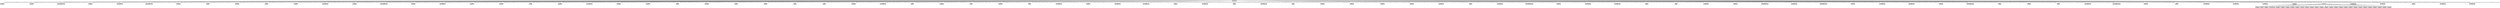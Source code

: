 digraph ID3_Tree {
"0" [shape=box, style=filled, label="Favorite Fruit
", weight=1]
"1" [shape=box, style=filled, label="Browser App
(1)
", weight=2]
0 -> 1 [ label = "1=Apple,2=Banana,3=Melon,4=Orange,5=Pineapple,6=Cherry,7=Pear,8=Plum,9=Kiwi,10=Strawberry"];
"2" [shape=box, style=filled, label="Browser App
(1)
", weight=2]
0 -> 2 [ label = "1=Apple,2=Banana,3=Pear,4=Orange,5=Cherry,6=Strawberry,7=Plum,8=Kiwi,9=Melon,10=Pineapple"];
"3" [shape=box, style=filled, label="Comics/Manga reader App
(1)
", weight=2]
0 -> 3 [ label = "1=Apple,2=Banana,3=Pineapple,4=Orange,5=Pear,6=Strawberry,7=Melon,8=Plum,9=Cherry,10=Kiwi"];
"4" [shape=box, style=filled, label="Browser App
(1)
", weight=2]
0 -> 4 [ label = "1=Apple,2=Banana,3=Strawberry,4=Melon,5=Pear,6=Kiwi,7=Cherry,8=Plum,9=Orange,10=Pineapple"];
"5" [shape=box, style=filled, label="Social Netwerk App
(1)
", weight=2]
0 -> 5 [ label = "1=Apple,2=Banana,3=Strawberry,4=Orange,5=Pineapple,6=Pear,7=Melon,8=Plum,9=Cherry,10=Kiwi"];
"6" [shape=box, style=filled, label="Banking Operations App
(1)
", weight=2]
0 -> 6 [ label = "1=Apple,2=Melon,3=Banana,4=Pear,5=Plum,6=Cherry,7=Orange,8=Strawberry,9=Pineapple,10=Kiwi"];
"7" [shape=box, style=filled, label="Browser App
(1)
", weight=2]
0 -> 7 [ label = "1=Apple,2=Orange,3=Strawberry,4=Banana,5=Kiwi,6=Cherry,7=Pear,8=Plum,9=Pineapple,10=Melon"];
"8" [shape=box, style=filled, label="Game App
(1)
", weight=2]
0 -> 8 [ label = "1=Apple,2=Pineapple,3=Melon,4=Orange,5=Pear,6=Cherry,7=Banana,8=Kiwi,9=Strawberry,10=Plum"];
"9" [shape=box, style=filled, label="Browser App
(1)
", weight=2]
0 -> 9 [ label = "1=Apple,2=Pineapple,3=Orange,4=Cherry,5=Kiwi,6=Plum,7=Strawberry,8=Melon,9=Pear,10=Banana"];
"10" [shape=box, style=filled, label="Other App
(1)
", weight=2]
0 -> 10 [ label = "1=Apple,2=Pineapple,3=Plum,4=Orange,5=Pear,6=Banana,7=Cherry,8=Strawberry,9=Melon,10=Kiwi"];
"11" [shape=box, style=filled, label="Browser App
(1)
", weight=2]
0 -> 11 [ label = "1=Apple,2=Plum,3=Melon,4=Cherry,5=Kiwi,6=Pear,7=Orange,8=Strawberry,9=Pineapple,10=Banana"];
"12" [shape=box, style=filled, label="Social Netwerk App
(1)
", weight=2]
0 -> 12 [ label = "1=Apple,2=Strawberry,3=Banana,4=Orange,5=Kiwi,6=Melon,7=Plum,8=Cherry,9=Pear,10=Pineapple"];
"13" [shape=box, style=filled, label="Browser App
(1)
", weight=2]
0 -> 13 [ label = "1=Apple,2=Strawberry,3=Orange,4=Pineapple,5=Banana,6=Cherry,7=Melon,8=Pear,9=Kiwi,10=Plum"];
"14" [shape=box, style=filled, label="Banking Operations App
(1)
", weight=2]
0 -> 14 [ label = "1=Banana,2=Apple,3=Melon,4=Pear,5=Orange,6=Strawberry,7=Cherry,8=Plum,9=Pineapple,10=Kiwi"];
"15" [shape=box, style=filled, label="Browser App
(1)
", weight=2]
0 -> 15 [ label = "1=Banana,2=Apple,3=Melon,4=Pineapple,5=Strawberry,6=Orange,7=Pear,8=Kiwi,9=Cherry,10=Plum"];
"16" [shape=box, style=filled, label="Health/Fitness App
(1)
", weight=2]
0 -> 16 [ label = "1=Banana,2=Apple,3=Orange,4=Cherry,5=Melon,6=Pineapple,7=Strawberry,8=Pear,9=Kiwi,10=Plum"];
"17" [shape=box, style=filled, label="Browser App
(1)
", weight=2]
0 -> 17 [ label = "1=Banana,2=Apple,3=Orange,4=Cherry,5=Pineapple,6=Strawberry,7=Plum,8=Pear,9=Kiwi,10=Melon"];
"18" [shape=box, style=filled, label="Browser App
(1)
", weight=2]
0 -> 18 [ label = "1=Banana,2=Apple,3=Orange,4=Pineapple,5=Strawberry,6=Plum,7=Melon,8=Cherry,9=Pear,10=Kiwi"];
"19" [shape=box, style=filled, label="GPS App
(1)
", weight=2]
0 -> 19 [ label = "1=Banana,2=Apple,3=Pear,4=Strawberry,5=Kiwi,6=Melon,7=Plum,8=Orange,9=Cherry,10=Pineapple"];
"20" [shape=box, style=filled, label="Browser App
(1)
", weight=2]
0 -> 20 [ label = "1=Banana,2=Apple,3=Strawberry,4=Plum,5=Cherry,6=Pear,7=Kiwi,8=Pineapple,9=Orange,10=Melon"];
"21" [shape=box, style=filled, label="Social Netwerk App
(1)
", weight=2]
0 -> 21 [ label = "1=Banana,2=Cherry,3=Pear,4=Plum,5=Orange,6=Kiwi,7=Apple,8=Pineapple,9=Strawberry,10=Melon"];
"22" [shape=box, style=filled, label="Browser App
(1)
", weight=2]
0 -> 22 [ label = "1=Banana,2=Cherry,3=Strawberry,4=Orange,5=Melon,6=Pear,7=Plum,8=Pineapple,9=Apple,10=Kiwi"];
"23" [shape=box, style=filled, label="Browser App
(1)
", weight=2]
0 -> 23 [ label = "1=Banana,2=Kiwi,3=Melon,4=Orange,5=Plum,6=Strawberry,7=Pear,8=Cherry,9=Pineapple,10=Apple"];
"24" [shape=box, style=filled, label="GPS App
(1)
", weight=2]
0 -> 24 [ label = "1=Banana,2=Melon,3=Cherry,4=Apple,5=Pear,6=Orange,7=Kiwi,8=Strawberry,9=Plum,10=Pineapple"];
"25" [shape=box, style=filled, label="Browser App
(1)
", weight=2]
0 -> 25 [ label = "1=Banana,2=Orange,3=Apple,4=Pineapple,5=Strawberry,6=Kiwi,7=Melon,8=Pear,9=Cherry,10=Plum"];
"26" [shape=box, style=filled, label="Other App
(1)
", weight=2]
0 -> 26 [ label = "1=Banana,2=Orange,3=Pear,4=Melon,5=Pineapple,6=Cherry,7=Kiwi,8=Plum,9=Apple,10=Strawberry"];
"27" [shape=box, style=filled, label="Other App
(1)
", weight=2]
0 -> 27 [ label = "1=Banana,2=Orange,3=Strawberry,4=Pear,5=Apple,6=Melon,7=Kiwi,8=Plum,9=Cherry,10=Pineapple"];
"28" [shape=box, style=filled, label="GPS App
(1)
", weight=2]
0 -> 28 [ label = "1=Banana,2=Orange,3=Strawberry,4=Pear,5=Apple,6=Pineapple,7=Cherry,8=Kiwi,9=Plum,10=Melon"];
"29" [shape=box, style=filled, label="GPS App
(1)
", weight=2]
0 -> 29 [ label = "1=Banana,2=Strawberry,3=Apple,4=Pear,5=Cherry,6=Orange,7=Melon,8=Plum,9=Kiwi,10=Pineapple"];
"30" [shape=box, style=filled, label="Browser App
(1)
", weight=2]
0 -> 30 [ label = "1=Banana,2=Strawberry,3=Cherry,4=Kiwi,5=Pineapple,6=Pear,7=Orange,8=Melon,9=Plum,10=Apple"];
"31" [shape=box, style=filled, label="Social Netwerk App
(1)
", weight=2]
0 -> 31 [ label = "1=Banana,2=Strawberry,3=Pineapple,4=Kiwi,5=Apple,6=Cherry,7=Orange,8=Melon,9=Pear,10=Plum"];
"32" [shape=box, style=filled, label="GPS App
(1)
", weight=2]
0 -> 32 [ label = "1=Cherry,2=Banana,3=Orange,4=Apple,5=Strawberry,6=Melon,7=Plum,8=Pear,9=Pineapple,10=Kiwi"];
"33" [shape=box, style=filled, label="Browser App
(1)
", weight=2]
0 -> 33 [ label = "1=Cherry,2=Banana,3=Orange,4=Plum,5=Pear,6=Kiwi,7=Apple,8=Pineapple,9=Melon,10=Strawberry"];
"34" [shape=box, style=filled, label="Pay app
(1)
", weight=2]
0 -> 34 [ label = "1=Cherry,2=Orange,3=Strawberry,4=Kiwi,5=Banana,6=Pineapple,7=Pear,8=Plum,9=Apple,10=Melon"];
"35" [shape=box, style=filled, label="Browser App
(1)
", weight=2]
0 -> 35 [ label = "1=Cherry,2=Pineapple,3=Kiwi,4=Strawberry,5=Melon,6=Banana,7=Melon,8=Plum,9=Pear,10=Apple"];
"36" [shape=box, style=filled, label="Pay app
(1)
", weight=2]
0 -> 36 [ label = "1=Cherry,2=Strawberry,3=Apple,4=Orange,5=Kiwi,6=Banana,7=Pineapple,8=Melon,9=Pear,10=Plum"];
"37" [shape=box, style=filled, label="Social Netwerk App
(1)
", weight=2]
0 -> 37 [ label = "1=Cherry,2=Strawberry,3=Kiwi,4=Orange,5=Pineapple,6=Banana,7=Pear,8=Plum,9=Melon,10=Apple"];
"38" [shape=box, style=filled, label="Browser App
(1)
", weight=2]
0 -> 38 [ label = "1=Cherry,2=Strawberry,3=Melon,4=Kiwi,5=Pineapple,6=Plum,7=Apple,8=Banana,9=Orange,10=Pear"];
"39" [shape=box, style=filled, label="Social Netwerk App
(1)
", weight=2]
0 -> 39 [ label = "1=Cherry,2=Strawberry,3=Plum,4=Kiwi,5=Banana,6=Pear,7=Pear,8=Melon,9=Pineapple,10=Apple"];
"40" [shape=box, style=filled, label="Public Transport App
(1)
", weight=2]
0 -> 40 [ label = "1=Kiwi,2=Banana,3=Orange,4=Pineapple,5=Melon,6=Cherry,7=Pear,8=Apple,9=Plum,10=Strawberry"];
"41" [shape=box, style=filled, label="Other App
(1)
", weight=2]
0 -> 41 [ label = "1=Kiwi,2=Pineapple,3=Cherry,4=Apple,5=Plum,6=Orange,7=Melon,8=Banana,9=Strawberry,10=Pear"];
"42" [shape=box, style=filled, label="Social Netwerk App
(1)
", weight=2]
0 -> 42 [ label = "1=Kiwi,2=Pineapple,3=Pear,4=Plum,5=Orange,6=Banana,7=Apple,8=Cherry,9=Melon,10=Strawberry"];
"43" [shape=box, style=filled, label="GPS App
(1)
", weight=2]
0 -> 43 [ label = "1=Kiwi,2=Strawberry,3=Cherry,4=Pineapple,5=Apple,6=Banana,7=Orange,8=Plum,9=Melon,10=Pear"];
"44" [shape=box, style=filled, label="Public Transport App
(1)
", weight=2]
0 -> 44 [ label = "1=Melon,2=Apple,3=Pear,4=Banana,5=Cherry,6=Strawberry,7=Orange,8=Pineapple,9=Plum,10=Kiwi"];
"45" [shape=box, style=filled, label="Pay app
(1)
", weight=2]
0 -> 45 [ label = "1=Melon,2=Banana,3=Kiwi,4=Orange,5=Strawberry,6=Apple,7=Pineapple,8=Cherry,9=Plum,10=Pear"];
"46" [shape=box, style=filled, label="Browser App
(1)
", weight=2]
0 -> 46 [ label = "1=Melon,2=Orange,3=Pineapple,4=Cherry,5=Plum,6=Strawberry,7=Kiwi,8=Apple,9=Banana,10=Pear"];
"47" [shape=box, style=filled, label="Browser App
(1)
", weight=2]
0 -> 47 [ label = "1=Melon,2=Plum,3=Banana,4=Strawberry,5=Pineapple,6=Orange,7=Strawberry,8=Pear,9=Kiwi,10=Apple"];
"48" [shape=box, style=filled, label="Browser App
(1)
", weight=2]
0 -> 48 [ label = "1=Melon,2=Strawberry,3=Pineapple,4=Cherry,5=Banana,6=Kiwi,7=Plum,8=Pear,9=Orange,10=Apple"];
"49" [shape=box, style=filled, label="Browser App
(1)
", weight=2]
0 -> 49 [ label = "1=Orange,2=Apple,3=Banana,4=Melon,5=Pineapple,6=Strawberry,7=Pear,8=Cherry,9=Kiwi,10=Plum"];
"50" [shape=box, style=filled, label="Book reader App
(1)
", weight=2]
0 -> 50 [ label = "1=Orange,2=Banana,3=Kiwi,4=Cherry,5=Plum,6=Strawberry,7=Melon,8=Pineapple,9=Apple,10=Pear"];
"51" [shape=box, style=filled, label="GPS App
(1)
", weight=2]
0 -> 51 [ label = "1=Orange,2=Banana,3=Pineapple,4=Apple,5=Strawberry,6=Kiwi,7=Melon,8=Pear,9=Cherry,10=Plum"];
"52" [shape=box, style=filled, label="Social Netwerk App
(1)
", weight=2]
0 -> 52 [ label = "1=Orange,2=Kiwi,3=Cherry,4=Melon,5=Pineapple,6=Strawberry,7=Banana,8=Plum,9=Pear,10=Apple"];
"53" [shape=box, style=filled, label="Comics/Manga reader App
(1)
", weight=2]
0 -> 53 [ label = "1=Orange,2=Kiwi,3=Cherry,4=Strawberry,5=Pineapple,6=Plum,7=Banana,8=Pear,9=Apple,10=Melon"];
"54" [shape=box, style=filled, label="Browser App
(1)
", weight=2]
0 -> 54 [ label = "1=Orange,2=Melon,3=Cherry,4=Plum,5=Kiwi,6=Pear,7=Banana,8=Apple,9=Strawberry,10=Pineapple"];
"55" [shape=box, style=filled, label="Social Netwerk App
(1)
", weight=2]
0 -> 55 [ label = "1=Orange,2=Pineapple,3=Cherry,4=Melon,5=Plum,6=Banana,7=Kiwi,8=Pear,9=Strawberry,10=Apple"];
"56" [shape=box, style=filled, label="Social Netwerk App
(1)
", weight=2]
0 -> 56 [ label = "1=Pear,2=Strawberry,3=Plum,4=Banana,5=Cherry,6=Apple,7=Pineapple,8=Kiwi,9=Orange,10=Melon"];
"57" [shape=box, style=filled, label="GPS App
(1)
", weight=2]
0 -> 57 [ label = "1=Pineapple,2=Apple,3=Banana,4=Melon,5=Strawberry,6=Orange,7=Kiwi,8=Cherry,9=Plum,10=Pear"];
"58" [shape=box, style=filled, label="Pay app
(1)
", weight=2]
0 -> 58 [ label = "1=Pineapple,2=Apple,3=Strawberry,4=Banana,5=Cherry,6=Melon,7=Orange,8=Cherry,9=Plum,10=Kiwi"];
"59" [shape=box, style=filled, label="Book reader App
(1)
", weight=2]
0 -> 59 [ label = "1=Pineapple,2=Banana,3=Cherry,4=Kiwi,5=Melon,6=Pear,7=Plum,8=Orange,9=Strawberry,10=Apple"];
"60" [shape=box, style=filled, label="Browser App
(1)
", weight=2]
0 -> 60 [ label = "1=Pineapple,2=Banana,3=Kiwi,4=Melon,5=Apple,6=Cherry,7=Plum,8=Strawberry,9=Pear,10=Orange"];
"61" [shape=box, style=filled, label="Banking Operations App
(1)
", weight=2]
0 -> 61 [ label = "1=Pineapple,2=Banana,3=Strawberry,4=Apple,5=Cherry,6=Melon,7=Orange,8=Kiwi,9=Pear,10=Plum"];
"62" [shape=box, style=filled, label="Social Netwerk App
(1)
", weight=2]
0 -> 62 [ label = "1=Pineapple,2=Cherry,3=Strawberry,4=Orange,5=Banana,6=Apple,7=Kiwi,8=Pear,9=Plum,10=Melon"];
"63" [shape=box, style=filled, label="Banking Operations App
(1)
", weight=2]
0 -> 63 [ label = "1=Pineapple,2=Melon,3=Cherry,4=Apple,5=Plum,6=Orange,7=Kiwi,8=Banana,9=Pear,10=Strawberry"];
"64" [shape=box, style=filled, label="Browser App
(1)
", weight=2]
0 -> 64 [ label = "1=Pineapple,2=Melon,3=Pear,4=Apple,5=Orange,6=Cherry,7=Kiwi,8=Banana,9=Strawberry,10=Plum"];
"65" [shape=box, style=filled, label="Social Netwerk App
(1)
", weight=2]
0 -> 65 [ label = "1=Pineapple,2=Strawberry,3=Kiwi,4=Melon,5=Pear,6=Banana,7=Cherry,8=Plum,9=Orange,10=Apple"];
"66" [shape=box, style=filled, label="Social Netwerk App
(1)
", weight=2]
0 -> 66 [ label = "1=Strawberry,2=Apple,3=Banana,4=Cherry,5=Orange,6=Kiwi,7=Melon,8=Plum,9=Pineapple,10=Pear"];
"67" [shape=box, style=filled, label="Browser App
(1)
", weight=2]
0 -> 67 [ label = "1=Strawberry,2=Apple,3=Banana,4=Kiwi,5=Pear,6=Plum,7=Melon,8=Cherry,9=Orange,10=Pineapple"];
"68" [shape=box, style=filled, label="Banking Operations App
(1)
", weight=2]
0 -> 68 [ label = "1=Strawberry,2=Apple,3=Banana,4=Orange,5=Pineapple,6=Kiwi,7=Pear,8=Cherry,9=Plum,10=Melon"];
"69" [shape=box, style=filled, label="GPS App
(1)
", weight=2]
0 -> 69 [ label = "1=Strawberry,2=Apple,3=Banana,4=Pineapple,5=Melon,6=Cherry,7=Orange,8=Kiwi,9=Pear,10=Plum"];
"70" [shape=box, style=filled, label="Other App
(1)
", weight=2]
0 -> 70 [ label = "1=Strawberry,2=Apple,3=Orange,4=Cherry,5=Banana,6=Kiwi,7=Plum,8=Pear,9=Melon,10=Pineapple"];
"71" [shape=box, style=filled, label="Pay app
(1)
", weight=2]
0 -> 71 [ label = "1=Strawberry,2=Banana,3=Apple,4=Orange,5=Kiwi,6=Cherry,7=Pineapple,8=Melon,9=Plum,10=Pear"];
"72" [shape=box, style=filled, label="Public Transport App
(1)
", weight=2]
0 -> 72 [ label = "1=Strawberry,2=Banana,3=Orange,4=Melon,5=Apple,6=Kiwi,7=Pear,8=Plum,9=Kiwi,10=Pineapple"];
"73" [shape=box, style=filled, label="Comics/Manga reader App
(1)
", weight=2]
0 -> 73 [ label = "1=Strawberry,2=Cherry,3=Kiwi,4=Orange,5=Pineapple,6=Banana,7=Apple,8=Melon,9=Pear,10=Plum"];
"74" [shape=box, style=filled, label="Browser App
(1)
", weight=2]
0 -> 74 [ label = "1=Strawberry,2=Kiwi,3=Plum,4=Melon,5=Cherry,6=Orange,7=Apple,8=Banana,9=Pineapple,10=Pineapple"];
"75" [shape=box, style=filled, label="GPS App
(1)
", weight=2]
0 -> 75 [ label = "1=Strawberry,2=Kiwi,3=Plum,4=Melon,5=Orange,6=Banana,7=Cherry,8=Apple,9=Pineapple,10=Apple"];
"76" [shape=box, style=filled, label="Social Netwerk App
(1)
", weight=2]
0 -> 76 [ label = "1=Strawberry,2=Melon,3=Apple,4=Pineapple,5=Banana,6=Orange,7=Kiwi,8=Cherry,9=Pear,10=Plum"];
"77" [shape=box, style=filled, label="Social Netwerk App
(1)
", weight=2]
0 -> 77 [ label = "1=Strawberry,2=Melon,3=Banana,4=Cherry,5=Orange,6=Pear,7=Apple,8=Pineapple,9=Kiwi,10=Plum"];
"78" [shape=box, style=filled, label="Book reader App
(1)
", weight=2]
0 -> 78 [ label = "1=Strawberry,2=Melon,3=Plum,4=Orange,5=Kiwi,6=Cherry,7=Pineapple,8=Apple,9=Pear,10=Banana"];
"79" [shape=box, style=filled, label="Browser App
(1)
", weight=2]
0 -> 79 [ label = "1=Strawberry,2=Orange,3=Banana,4=Apple,5=Cherry,6=Pineapple,7=Plum,8=Melon,9=Kiwi,10=Pear"];
"80" [shape=box, style=filled, label="First Letter
", weight=2]
0 -> 80 [ label = "1=Strawberry,2=Pineapple,3=Apple,4=Banana,5=Cherry,6=Kiwi,7=Melon,8=Pear,9=Plum,10=Orange"];
"81" [shape=box, style=filled, label="Browser App
(1/2)
", weight=3]
80 -> 81 [ label = "  A"];
"82" [shape=box, style=filled, label="Other App
(1)
", weight=3]
80 -> 82 [ label = "A"];
"83" [shape=box, style=filled, label="Browser App
(1/2)
", weight=3]
80 -> 83 [ label = "B"];
"84" [shape=box, style=filled, label="Social Netwerk App
(1)
", weight=3]
80 -> 84 [ label = "C"];
"85" [shape=box, style=filled, label="Browser App
(1/2)
", weight=3]
80 -> 85 [ label = "D"];
"86" [shape=box, style=filled, label="Browser App
(1/2)
", weight=3]
80 -> 86 [ label = "E"];
"87" [shape=box, style=filled, label="Browser App
(1/2)
", weight=3]
80 -> 87 [ label = "F"];
"88" [shape=box, style=filled, label="Browser App
(1/2)
", weight=3]
80 -> 88 [ label = "G"];
"89" [shape=box, style=filled, label="Browser App
(1/2)
", weight=3]
80 -> 89 [ label = "H"];
"90" [shape=box, style=filled, label="Browser App
(1)
", weight=3]
80 -> 90 [ label = "I"];
"91" [shape=box, style=filled, label="Browser App
(1/2)
", weight=3]
80 -> 91 [ label = "J"];
"92" [shape=box, style=filled, label="Browser App
(1/2)
", weight=3]
80 -> 92 [ label = "K"];
"93" [shape=box, style=filled, label="Browser App
(1/2)
", weight=3]
80 -> 93 [ label = "L"];
"94" [shape=box, style=filled, label="Browser App
(1/2)
", weight=3]
80 -> 94 [ label = "M"];
"95" [shape=box, style=filled, label="Browser App
(1/2)
", weight=3]
80 -> 95 [ label = "N"];
"96" [shape=box, style=filled, label="Browser App
(1/2)
", weight=3]
80 -> 96 [ label = "O"];
"97" [shape=box, style=filled, label="Browser App
(1/2)
", weight=3]
80 -> 97 [ label = "R"];
"98" [shape=box, style=filled, label="Browser App
(1/2)
", weight=3]
80 -> 98 [ label = "S"];
"99" [shape=box, style=filled, label="Browser App
(1/2)
", weight=3]
80 -> 99 [ label = "T"];
"100" [shape=box, style=filled, label="Browser App
(1/2)
", weight=3]
80 -> 100 [ label = "V"];
"101" [shape=box, style=filled, label="Browser App
(1/2)
", weight=3]
80 -> 101 [ label = "Y"];
"102" [shape=box, style=filled, label="Browser App
(1/2)
", weight=3]
80 -> 102 [ label = "c"];
"103" [shape=box, style=filled, label="Browser App
(1/2)
", weight=3]
80 -> 103 [ label = "f"];
"104" [shape=box, style=filled, label="Browser App
(1/2)
", weight=3]
80 -> 104 [ label = "g"];
"105" [shape=box, style=filled, label="Browser App
(1/2)
", weight=3]
80 -> 105 [ label = "i"];
"106" [shape=box, style=filled, label="Browser App
(1/2)
", weight=3]
80 -> 106 [ label = "m"];
"107" [shape=box, style=filled, label="Browser App
(1/2)
", weight=3]
80 -> 107 [ label = "s"];
"108" [shape=box, style=filled, label="Browser App
(1/2)
", weight=3]
80 -> 108 [ label = "y"];
"109" [shape=box, style=filled, label="Social Netwerk App
(1)
", weight=2]
0 -> 109 [ label = "1=Strawberry,2=Pineapple,3=Cherry,4=Banana,5=Orange,6=Kiwi,7=Melon,8=Pear,9=Apple,10=Plum"];
"110" [shape=box, style=filled, label="Brain Puzzle App
(1)
", weight=2]
0 -> 110 [ label = "1=Strawberry,2=Pineapple,3=Cherry,4=Pineapple,5=Banana,6=Orange,7=Kiwi,8=Apple,9=Plum,10=Melon"];
"111" [shape=box, style=filled, label="Other App
(1)
", weight=2]
0 -> 111 [ label = "1=Strawberry,2=Pineapple,3=Orange,4=Pear,5=Apple,6=Plum,7=Kiwi,8=Banana,9=Cherry,10=Melon"];
"112" [shape=box, style=filled, label="Social Netwerk App
(1)
", weight=2]
0 -> 112 [ label = "1=Strawberry,2=Plum,3=Apple,4=Orange,5=Cherry,6=Melon,7=Pear,8=Kiwi,9=Banana,10=Pineapple"];
"113" [shape=box, style=filled, label="Social Netwerk App
(1)
", weight=2]
0 -> 113 [ label = "1=Strawberry,2=Plum,3=Pear,4=Orange,5=Melon,6=Cherry,7=Pineapple,8=Banana,9=Apple,10=Kiwi"];
{rank=same; 0;};
{rank=same; 1;2;3;4;5;6;7;8;9;10;11;12;13;14;15;16;17;18;19;20;21;22;23;24;25;26;27;28;29;30;31;32;33;34;35;36;37;38;39;40;41;42;43;44;45;46;47;48;49;50;51;52;53;54;55;56;57;58;59;60;61;62;63;64;65;66;67;68;69;70;71;72;73;74;75;76;77;78;79;80;109;110;111;112;113;};
{rank=same; 81;82;83;84;85;86;87;88;89;90;91;92;93;94;95;96;97;98;99;100;101;102;103;104;105;106;107;108;};
}
